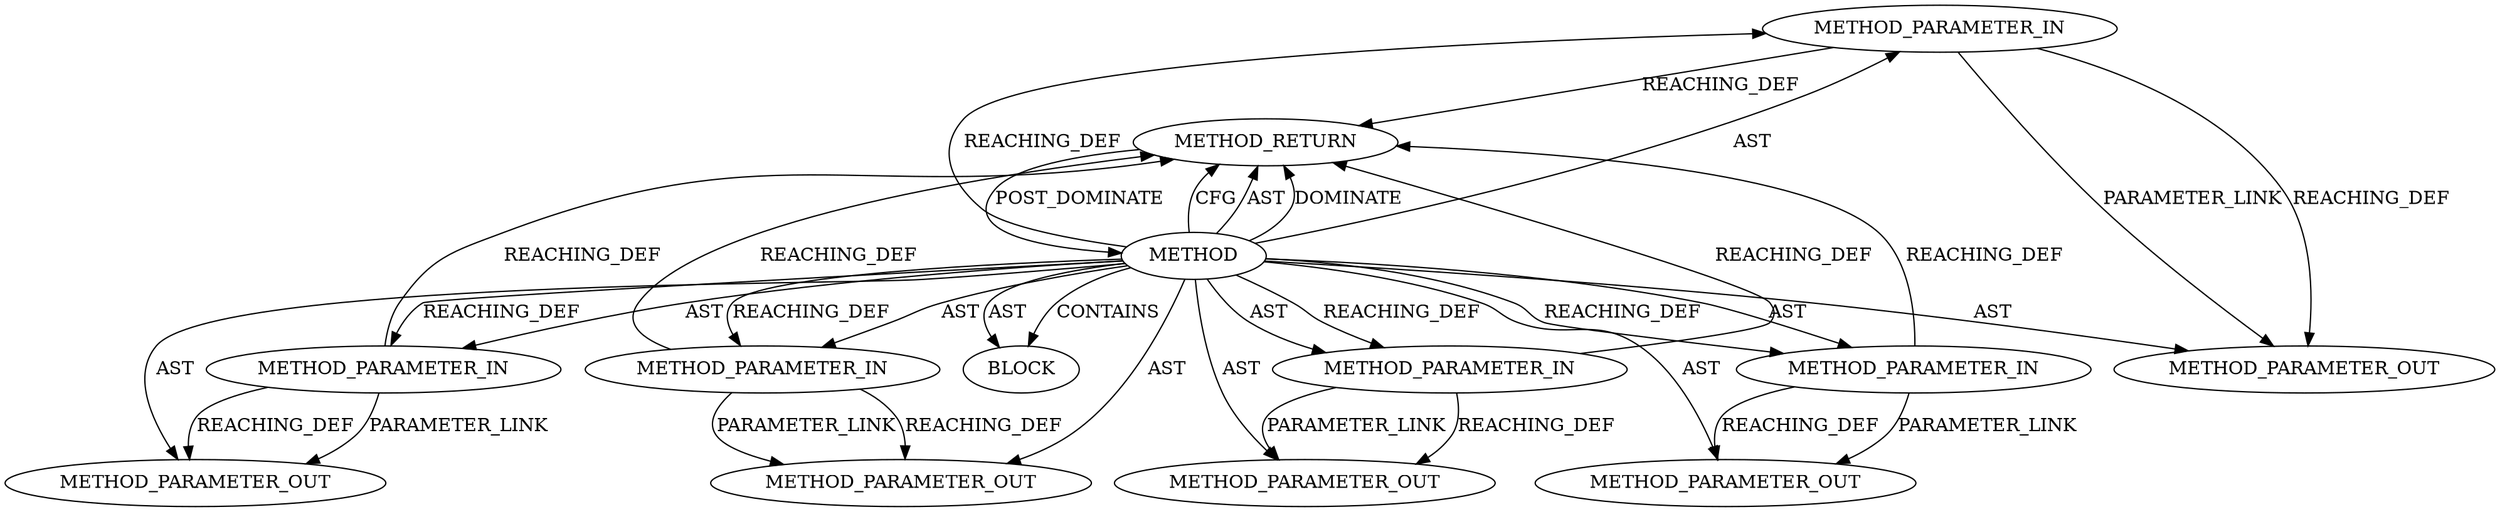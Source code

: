 digraph {
  12151 [label=METHOD_PARAMETER_IN ORDER=5 CODE="p5" IS_VARIADIC=false TYPE_FULL_NAME="ANY" EVALUATION_STRATEGY="BY_VALUE" INDEX=5 NAME="p5"]
  12148 [label=METHOD_PARAMETER_IN ORDER=2 CODE="p2" IS_VARIADIC=false TYPE_FULL_NAME="ANY" EVALUATION_STRATEGY="BY_VALUE" INDEX=2 NAME="p2"]
  13318 [label=METHOD_PARAMETER_OUT ORDER=3 CODE="p3" IS_VARIADIC=false TYPE_FULL_NAME="ANY" EVALUATION_STRATEGY="BY_VALUE" INDEX=3 NAME="p3"]
  12150 [label=METHOD_PARAMETER_IN ORDER=4 CODE="p4" IS_VARIADIC=false TYPE_FULL_NAME="ANY" EVALUATION_STRATEGY="BY_VALUE" INDEX=4 NAME="p4"]
  13319 [label=METHOD_PARAMETER_OUT ORDER=4 CODE="p4" IS_VARIADIC=false TYPE_FULL_NAME="ANY" EVALUATION_STRATEGY="BY_VALUE" INDEX=4 NAME="p4"]
  12147 [label=METHOD_PARAMETER_IN ORDER=1 CODE="p1" IS_VARIADIC=false TYPE_FULL_NAME="ANY" EVALUATION_STRATEGY="BY_VALUE" INDEX=1 NAME="p1"]
  12153 [label=METHOD_RETURN ORDER=2 CODE="RET" TYPE_FULL_NAME="ANY" EVALUATION_STRATEGY="BY_VALUE"]
  13316 [label=METHOD_PARAMETER_OUT ORDER=1 CODE="p1" IS_VARIADIC=false TYPE_FULL_NAME="ANY" EVALUATION_STRATEGY="BY_VALUE" INDEX=1 NAME="p1"]
  12149 [label=METHOD_PARAMETER_IN ORDER=3 CODE="p3" IS_VARIADIC=false TYPE_FULL_NAME="ANY" EVALUATION_STRATEGY="BY_VALUE" INDEX=3 NAME="p3"]
  12146 [label=METHOD AST_PARENT_TYPE="NAMESPACE_BLOCK" AST_PARENT_FULL_NAME="<global>" ORDER=0 CODE="<empty>" FULL_NAME="iov_iter_kvec" IS_EXTERNAL=true FILENAME="<empty>" SIGNATURE="" NAME="iov_iter_kvec"]
  13317 [label=METHOD_PARAMETER_OUT ORDER=2 CODE="p2" IS_VARIADIC=false TYPE_FULL_NAME="ANY" EVALUATION_STRATEGY="BY_VALUE" INDEX=2 NAME="p2"]
  13320 [label=METHOD_PARAMETER_OUT ORDER=5 CODE="p5" IS_VARIADIC=false TYPE_FULL_NAME="ANY" EVALUATION_STRATEGY="BY_VALUE" INDEX=5 NAME="p5"]
  12152 [label=BLOCK ORDER=1 ARGUMENT_INDEX=1 CODE="<empty>" TYPE_FULL_NAME="ANY"]
  12146 -> 12148 [label=AST ]
  12146 -> 13320 [label=AST ]
  12146 -> 12151 [label=AST ]
  12146 -> 12147 [label=REACHING_DEF VARIABLE=""]
  12146 -> 13317 [label=AST ]
  12146 -> 13319 [label=AST ]
  12146 -> 12147 [label=AST ]
  12146 -> 12149 [label=REACHING_DEF VARIABLE=""]
  12153 -> 12146 [label=POST_DOMINATE ]
  12146 -> 12152 [label=AST ]
  12151 -> 12153 [label=REACHING_DEF VARIABLE="p5"]
  12146 -> 12152 [label=CONTAINS ]
  12147 -> 12153 [label=REACHING_DEF VARIABLE="p1"]
  12147 -> 13316 [label=REACHING_DEF VARIABLE="p1"]
  12149 -> 13318 [label=PARAMETER_LINK ]
  12147 -> 13316 [label=PARAMETER_LINK ]
  12151 -> 13320 [label=PARAMETER_LINK ]
  12151 -> 13320 [label=REACHING_DEF VARIABLE="p5"]
  12146 -> 12150 [label=REACHING_DEF VARIABLE=""]
  12148 -> 13317 [label=REACHING_DEF VARIABLE="p2"]
  12146 -> 12153 [label=CFG ]
  12148 -> 13317 [label=PARAMETER_LINK ]
  12146 -> 12153 [label=AST ]
  12146 -> 12151 [label=REACHING_DEF VARIABLE=""]
  12150 -> 13319 [label=PARAMETER_LINK ]
  12149 -> 13318 [label=REACHING_DEF VARIABLE="p3"]
  12146 -> 12149 [label=AST ]
  12150 -> 12153 [label=REACHING_DEF VARIABLE="p4"]
  12150 -> 13319 [label=REACHING_DEF VARIABLE="p4"]
  12146 -> 13318 [label=AST ]
  12149 -> 12153 [label=REACHING_DEF VARIABLE="p3"]
  12146 -> 13316 [label=AST ]
  12146 -> 12148 [label=REACHING_DEF VARIABLE=""]
  12146 -> 12150 [label=AST ]
  12146 -> 12153 [label=DOMINATE ]
  12148 -> 12153 [label=REACHING_DEF VARIABLE="p2"]
}
